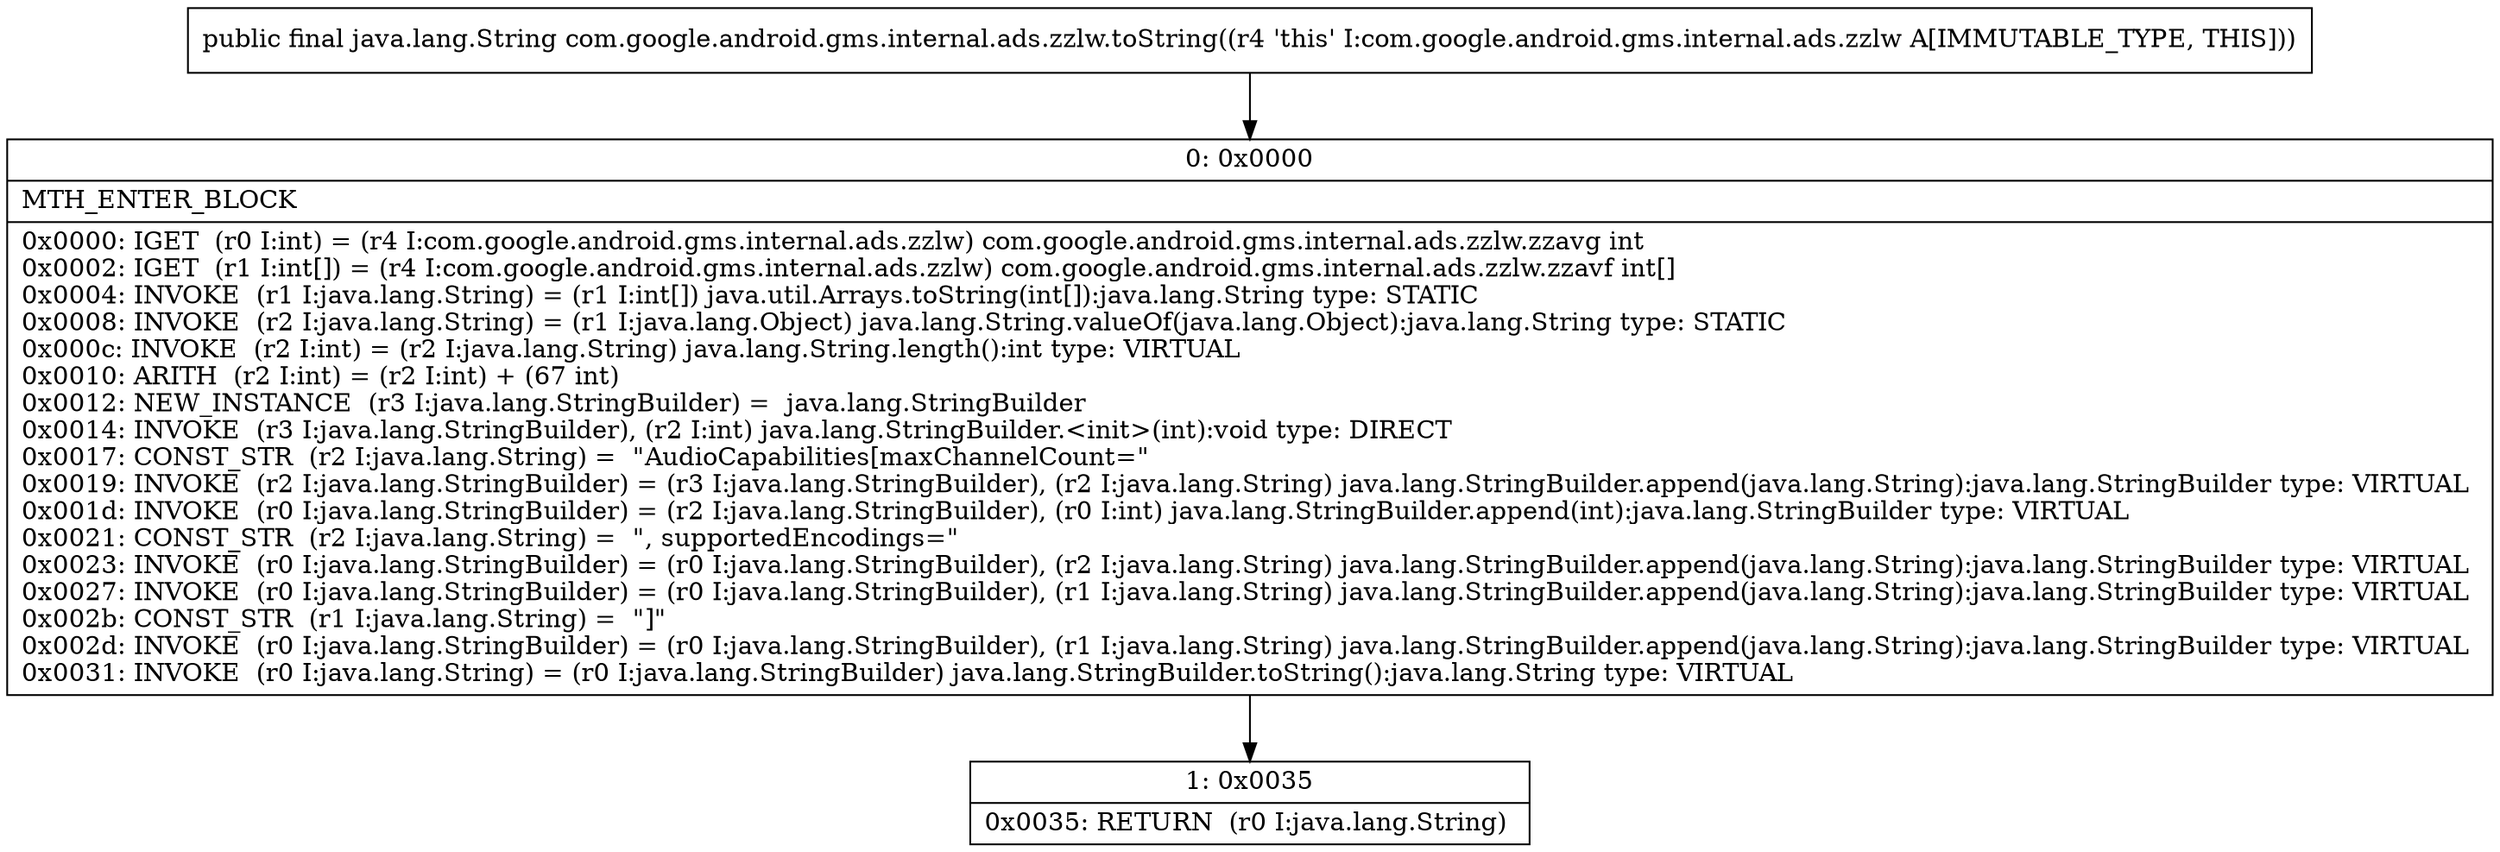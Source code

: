 digraph "CFG forcom.google.android.gms.internal.ads.zzlw.toString()Ljava\/lang\/String;" {
Node_0 [shape=record,label="{0\:\ 0x0000|MTH_ENTER_BLOCK\l|0x0000: IGET  (r0 I:int) = (r4 I:com.google.android.gms.internal.ads.zzlw) com.google.android.gms.internal.ads.zzlw.zzavg int \l0x0002: IGET  (r1 I:int[]) = (r4 I:com.google.android.gms.internal.ads.zzlw) com.google.android.gms.internal.ads.zzlw.zzavf int[] \l0x0004: INVOKE  (r1 I:java.lang.String) = (r1 I:int[]) java.util.Arrays.toString(int[]):java.lang.String type: STATIC \l0x0008: INVOKE  (r2 I:java.lang.String) = (r1 I:java.lang.Object) java.lang.String.valueOf(java.lang.Object):java.lang.String type: STATIC \l0x000c: INVOKE  (r2 I:int) = (r2 I:java.lang.String) java.lang.String.length():int type: VIRTUAL \l0x0010: ARITH  (r2 I:int) = (r2 I:int) + (67 int) \l0x0012: NEW_INSTANCE  (r3 I:java.lang.StringBuilder) =  java.lang.StringBuilder \l0x0014: INVOKE  (r3 I:java.lang.StringBuilder), (r2 I:int) java.lang.StringBuilder.\<init\>(int):void type: DIRECT \l0x0017: CONST_STR  (r2 I:java.lang.String) =  \"AudioCapabilities[maxChannelCount=\" \l0x0019: INVOKE  (r2 I:java.lang.StringBuilder) = (r3 I:java.lang.StringBuilder), (r2 I:java.lang.String) java.lang.StringBuilder.append(java.lang.String):java.lang.StringBuilder type: VIRTUAL \l0x001d: INVOKE  (r0 I:java.lang.StringBuilder) = (r2 I:java.lang.StringBuilder), (r0 I:int) java.lang.StringBuilder.append(int):java.lang.StringBuilder type: VIRTUAL \l0x0021: CONST_STR  (r2 I:java.lang.String) =  \", supportedEncodings=\" \l0x0023: INVOKE  (r0 I:java.lang.StringBuilder) = (r0 I:java.lang.StringBuilder), (r2 I:java.lang.String) java.lang.StringBuilder.append(java.lang.String):java.lang.StringBuilder type: VIRTUAL \l0x0027: INVOKE  (r0 I:java.lang.StringBuilder) = (r0 I:java.lang.StringBuilder), (r1 I:java.lang.String) java.lang.StringBuilder.append(java.lang.String):java.lang.StringBuilder type: VIRTUAL \l0x002b: CONST_STR  (r1 I:java.lang.String) =  \"]\" \l0x002d: INVOKE  (r0 I:java.lang.StringBuilder) = (r0 I:java.lang.StringBuilder), (r1 I:java.lang.String) java.lang.StringBuilder.append(java.lang.String):java.lang.StringBuilder type: VIRTUAL \l0x0031: INVOKE  (r0 I:java.lang.String) = (r0 I:java.lang.StringBuilder) java.lang.StringBuilder.toString():java.lang.String type: VIRTUAL \l}"];
Node_1 [shape=record,label="{1\:\ 0x0035|0x0035: RETURN  (r0 I:java.lang.String) \l}"];
MethodNode[shape=record,label="{public final java.lang.String com.google.android.gms.internal.ads.zzlw.toString((r4 'this' I:com.google.android.gms.internal.ads.zzlw A[IMMUTABLE_TYPE, THIS])) }"];
MethodNode -> Node_0;
Node_0 -> Node_1;
}

